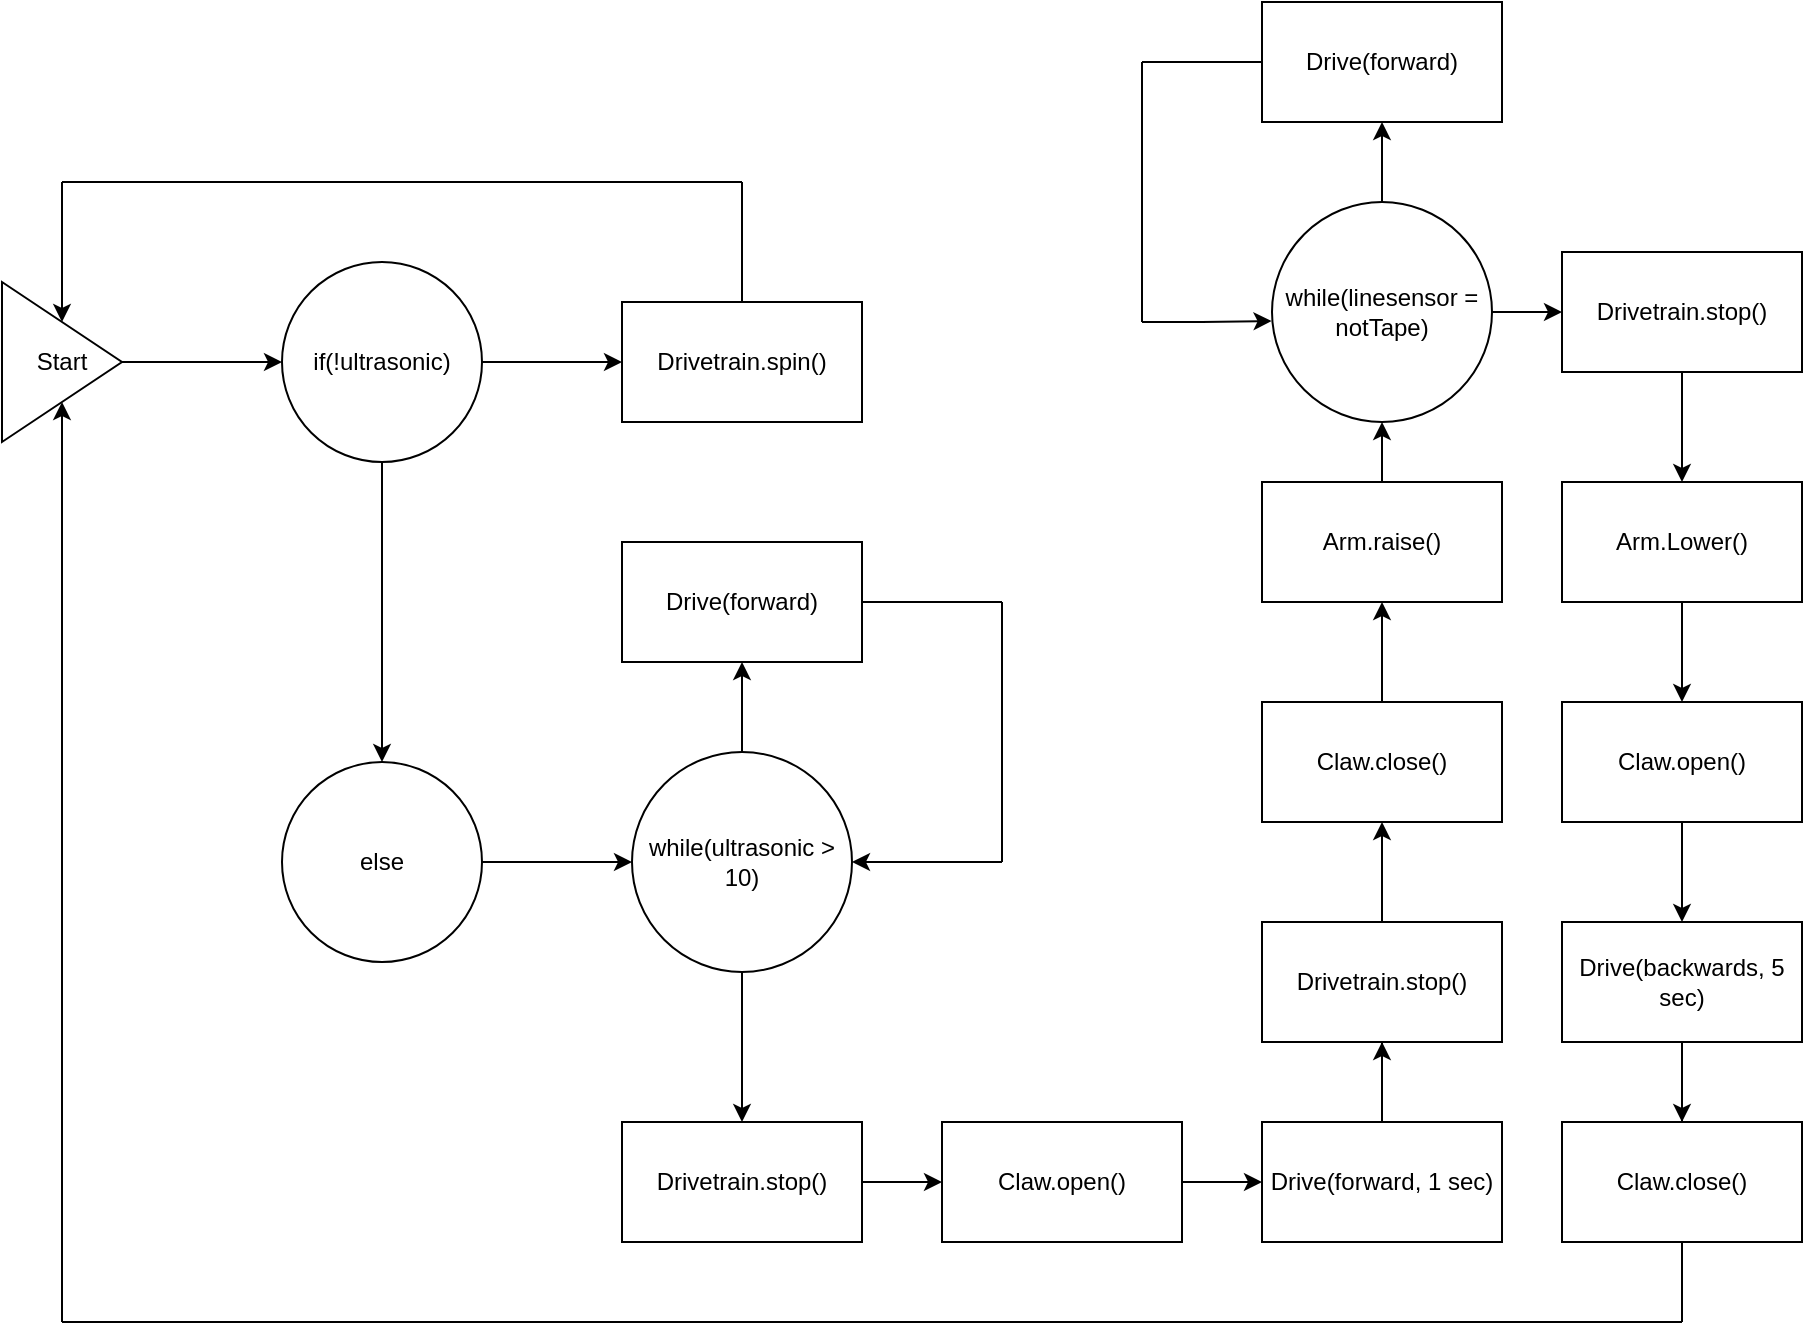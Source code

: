 <mxfile version="20.8.13" type="github">
  <diagram name="Page-1" id="lTeEJOupz2z0rTh9YfZk">
    <mxGraphModel dx="2803" dy="1325" grid="1" gridSize="10" guides="1" tooltips="1" connect="1" arrows="1" fold="1" page="0" pageScale="1" pageWidth="850" pageHeight="1100" math="0" shadow="0">
      <root>
        <mxCell id="0" />
        <mxCell id="1" parent="0" />
        <mxCell id="_SSRG653e3o-vnQIuV1o-3" value="" style="edgeStyle=orthogonalEdgeStyle;rounded=0;orthogonalLoop=1;jettySize=auto;html=1;" edge="1" parent="1" source="_SSRG653e3o-vnQIuV1o-1" target="_SSRG653e3o-vnQIuV1o-2">
          <mxGeometry relative="1" as="geometry" />
        </mxCell>
        <mxCell id="_SSRG653e3o-vnQIuV1o-1" value="Start" style="triangle;whiteSpace=wrap;html=1;" vertex="1" parent="1">
          <mxGeometry x="-30" y="400" width="60" height="80" as="geometry" />
        </mxCell>
        <mxCell id="_SSRG653e3o-vnQIuV1o-7" value="" style="edgeStyle=orthogonalEdgeStyle;rounded=0;orthogonalLoop=1;jettySize=auto;html=1;" edge="1" parent="1" source="_SSRG653e3o-vnQIuV1o-2" target="_SSRG653e3o-vnQIuV1o-6">
          <mxGeometry relative="1" as="geometry" />
        </mxCell>
        <mxCell id="_SSRG653e3o-vnQIuV1o-10" value="" style="edgeStyle=orthogonalEdgeStyle;rounded=0;orthogonalLoop=1;jettySize=auto;html=1;" edge="1" parent="1" source="_SSRG653e3o-vnQIuV1o-2" target="_SSRG653e3o-vnQIuV1o-9">
          <mxGeometry relative="1" as="geometry" />
        </mxCell>
        <mxCell id="_SSRG653e3o-vnQIuV1o-2" value="if(!ultrasonic)" style="ellipse;whiteSpace=wrap;html=1;" vertex="1" parent="1">
          <mxGeometry x="110" y="390" width="100" height="100" as="geometry" />
        </mxCell>
        <mxCell id="_SSRG653e3o-vnQIuV1o-6" value="Drivetrain.spin()" style="whiteSpace=wrap;html=1;" vertex="1" parent="1">
          <mxGeometry x="280" y="410" width="120" height="60" as="geometry" />
        </mxCell>
        <mxCell id="_SSRG653e3o-vnQIuV1o-11" value="" style="edgeStyle=orthogonalEdgeStyle;rounded=0;orthogonalLoop=1;jettySize=auto;html=1;" edge="1" parent="1" source="_SSRG653e3o-vnQIuV1o-9" target="_SSRG653e3o-vnQIuV1o-12">
          <mxGeometry relative="1" as="geometry">
            <mxPoint x="260.0" y="590" as="targetPoint" />
          </mxGeometry>
        </mxCell>
        <mxCell id="_SSRG653e3o-vnQIuV1o-9" value="else" style="ellipse;whiteSpace=wrap;html=1;" vertex="1" parent="1">
          <mxGeometry x="110" y="640" width="100" height="100" as="geometry" />
        </mxCell>
        <mxCell id="_SSRG653e3o-vnQIuV1o-17" value="" style="edgeStyle=orthogonalEdgeStyle;rounded=0;orthogonalLoop=1;jettySize=auto;html=1;" edge="1" parent="1" source="_SSRG653e3o-vnQIuV1o-12" target="_SSRG653e3o-vnQIuV1o-16">
          <mxGeometry relative="1" as="geometry" />
        </mxCell>
        <mxCell id="_SSRG653e3o-vnQIuV1o-26" value="" style="edgeStyle=orthogonalEdgeStyle;rounded=0;orthogonalLoop=1;jettySize=auto;html=1;" edge="1" parent="1" source="_SSRG653e3o-vnQIuV1o-12" target="_SSRG653e3o-vnQIuV1o-25">
          <mxGeometry relative="1" as="geometry" />
        </mxCell>
        <mxCell id="_SSRG653e3o-vnQIuV1o-12" value="while(ultrasonic &amp;gt; 10)" style="ellipse;whiteSpace=wrap;html=1;aspect=fixed;" vertex="1" parent="1">
          <mxGeometry x="285" y="635" width="110" height="110" as="geometry" />
        </mxCell>
        <mxCell id="_SSRG653e3o-vnQIuV1o-16" value="Drive(forward)" style="rounded=0;whiteSpace=wrap;html=1;" vertex="1" parent="1">
          <mxGeometry x="280" y="530" width="120" height="60" as="geometry" />
        </mxCell>
        <mxCell id="_SSRG653e3o-vnQIuV1o-22" value="" style="endArrow=none;html=1;rounded=0;exitX=1;exitY=0.5;exitDx=0;exitDy=0;" edge="1" parent="1" source="_SSRG653e3o-vnQIuV1o-16">
          <mxGeometry width="50" height="50" relative="1" as="geometry">
            <mxPoint x="425" y="575" as="sourcePoint" />
            <mxPoint x="470" y="560" as="targetPoint" />
          </mxGeometry>
        </mxCell>
        <mxCell id="_SSRG653e3o-vnQIuV1o-23" value="" style="endArrow=none;html=1;rounded=0;" edge="1" parent="1">
          <mxGeometry width="50" height="50" relative="1" as="geometry">
            <mxPoint x="470" y="560" as="sourcePoint" />
            <mxPoint x="470" y="690" as="targetPoint" />
          </mxGeometry>
        </mxCell>
        <mxCell id="_SSRG653e3o-vnQIuV1o-24" value="" style="endArrow=classic;html=1;rounded=0;" edge="1" parent="1" target="_SSRG653e3o-vnQIuV1o-12">
          <mxGeometry width="50" height="50" relative="1" as="geometry">
            <mxPoint x="470" y="690" as="sourcePoint" />
            <mxPoint x="520" y="650" as="targetPoint" />
          </mxGeometry>
        </mxCell>
        <mxCell id="_SSRG653e3o-vnQIuV1o-29" value="" style="edgeStyle=orthogonalEdgeStyle;rounded=0;orthogonalLoop=1;jettySize=auto;html=1;" edge="1" parent="1" source="_SSRG653e3o-vnQIuV1o-25" target="_SSRG653e3o-vnQIuV1o-28">
          <mxGeometry relative="1" as="geometry" />
        </mxCell>
        <mxCell id="_SSRG653e3o-vnQIuV1o-25" value="Drivetrain.stop()" style="whiteSpace=wrap;html=1;" vertex="1" parent="1">
          <mxGeometry x="280" y="820" width="120" height="60" as="geometry" />
        </mxCell>
        <mxCell id="_SSRG653e3o-vnQIuV1o-27" style="edgeStyle=orthogonalEdgeStyle;rounded=0;orthogonalLoop=1;jettySize=auto;html=1;exitX=0.5;exitY=1;exitDx=0;exitDy=0;" edge="1" parent="1" source="_SSRG653e3o-vnQIuV1o-25" target="_SSRG653e3o-vnQIuV1o-25">
          <mxGeometry relative="1" as="geometry" />
        </mxCell>
        <mxCell id="_SSRG653e3o-vnQIuV1o-31" value="" style="edgeStyle=orthogonalEdgeStyle;rounded=0;orthogonalLoop=1;jettySize=auto;html=1;" edge="1" parent="1" source="_SSRG653e3o-vnQIuV1o-28" target="_SSRG653e3o-vnQIuV1o-30">
          <mxGeometry relative="1" as="geometry" />
        </mxCell>
        <mxCell id="_SSRG653e3o-vnQIuV1o-28" value="Claw.open()" style="whiteSpace=wrap;html=1;" vertex="1" parent="1">
          <mxGeometry x="440" y="820" width="120" height="60" as="geometry" />
        </mxCell>
        <mxCell id="_SSRG653e3o-vnQIuV1o-33" value="" style="edgeStyle=orthogonalEdgeStyle;rounded=0;orthogonalLoop=1;jettySize=auto;html=1;startArrow=none;" edge="1" parent="1" source="_SSRG653e3o-vnQIuV1o-34" target="_SSRG653e3o-vnQIuV1o-32">
          <mxGeometry relative="1" as="geometry" />
        </mxCell>
        <mxCell id="_SSRG653e3o-vnQIuV1o-35" value="" style="edgeStyle=orthogonalEdgeStyle;rounded=0;orthogonalLoop=1;jettySize=auto;html=1;" edge="1" parent="1" source="_SSRG653e3o-vnQIuV1o-30" target="_SSRG653e3o-vnQIuV1o-34">
          <mxGeometry relative="1" as="geometry" />
        </mxCell>
        <mxCell id="_SSRG653e3o-vnQIuV1o-30" value="Drive(forward, 1 sec)" style="rounded=0;whiteSpace=wrap;html=1;" vertex="1" parent="1">
          <mxGeometry x="600" y="820" width="120" height="60" as="geometry" />
        </mxCell>
        <mxCell id="_SSRG653e3o-vnQIuV1o-38" value="" style="edgeStyle=orthogonalEdgeStyle;rounded=0;orthogonalLoop=1;jettySize=auto;html=1;" edge="1" parent="1" source="_SSRG653e3o-vnQIuV1o-32" target="_SSRG653e3o-vnQIuV1o-37">
          <mxGeometry relative="1" as="geometry" />
        </mxCell>
        <mxCell id="_SSRG653e3o-vnQIuV1o-32" value="Claw.close()" style="whiteSpace=wrap;html=1;" vertex="1" parent="1">
          <mxGeometry x="600" y="610" width="120" height="60" as="geometry" />
        </mxCell>
        <mxCell id="_SSRG653e3o-vnQIuV1o-36" value="" style="edgeStyle=orthogonalEdgeStyle;rounded=0;orthogonalLoop=1;jettySize=auto;html=1;endArrow=none;" edge="1" parent="1" source="_SSRG653e3o-vnQIuV1o-30" target="_SSRG653e3o-vnQIuV1o-34">
          <mxGeometry relative="1" as="geometry">
            <mxPoint x="660.0" y="820" as="sourcePoint" />
            <mxPoint x="680.0" y="670" as="targetPoint" />
          </mxGeometry>
        </mxCell>
        <mxCell id="_SSRG653e3o-vnQIuV1o-34" value="Drivetrain.stop()" style="whiteSpace=wrap;html=1;" vertex="1" parent="1">
          <mxGeometry x="600" y="720" width="120" height="60" as="geometry" />
        </mxCell>
        <mxCell id="_SSRG653e3o-vnQIuV1o-40" value="" style="edgeStyle=orthogonalEdgeStyle;rounded=0;orthogonalLoop=1;jettySize=auto;html=1;" edge="1" parent="1" source="_SSRG653e3o-vnQIuV1o-37" target="_SSRG653e3o-vnQIuV1o-39">
          <mxGeometry relative="1" as="geometry" />
        </mxCell>
        <mxCell id="_SSRG653e3o-vnQIuV1o-37" value="Arm.raise()" style="whiteSpace=wrap;html=1;" vertex="1" parent="1">
          <mxGeometry x="600" y="500" width="120" height="60" as="geometry" />
        </mxCell>
        <mxCell id="_SSRG653e3o-vnQIuV1o-42" value="" style="edgeStyle=orthogonalEdgeStyle;rounded=0;orthogonalLoop=1;jettySize=auto;html=1;" edge="1" parent="1" source="_SSRG653e3o-vnQIuV1o-39" target="_SSRG653e3o-vnQIuV1o-41">
          <mxGeometry relative="1" as="geometry" />
        </mxCell>
        <mxCell id="_SSRG653e3o-vnQIuV1o-50" value="" style="edgeStyle=orthogonalEdgeStyle;rounded=0;orthogonalLoop=1;jettySize=auto;html=1;" edge="1" parent="1" source="_SSRG653e3o-vnQIuV1o-39" target="_SSRG653e3o-vnQIuV1o-49">
          <mxGeometry relative="1" as="geometry" />
        </mxCell>
        <mxCell id="_SSRG653e3o-vnQIuV1o-39" value="while(linesensor = notTape)" style="ellipse;whiteSpace=wrap;html=1;aspect=fixed;" vertex="1" parent="1">
          <mxGeometry x="605" y="360" width="110" height="110" as="geometry" />
        </mxCell>
        <mxCell id="_SSRG653e3o-vnQIuV1o-41" value="Drive(forward)" style="rounded=0;whiteSpace=wrap;html=1;" vertex="1" parent="1">
          <mxGeometry x="600" y="260" width="120" height="60" as="geometry" />
        </mxCell>
        <mxCell id="_SSRG653e3o-vnQIuV1o-43" value="" style="endArrow=none;html=1;rounded=0;entryX=0;entryY=0.5;entryDx=0;entryDy=0;" edge="1" parent="1" target="_SSRG653e3o-vnQIuV1o-41">
          <mxGeometry width="50" height="50" relative="1" as="geometry">
            <mxPoint x="540" y="290" as="sourcePoint" />
            <mxPoint x="750" y="300" as="targetPoint" />
          </mxGeometry>
        </mxCell>
        <mxCell id="_SSRG653e3o-vnQIuV1o-44" value="" style="endArrow=none;html=1;rounded=0;" edge="1" parent="1">
          <mxGeometry width="50" height="50" relative="1" as="geometry">
            <mxPoint x="540" y="420" as="sourcePoint" />
            <mxPoint x="540" y="290" as="targetPoint" />
          </mxGeometry>
        </mxCell>
        <mxCell id="_SSRG653e3o-vnQIuV1o-48" value="" style="endArrow=classic;html=1;rounded=0;entryX=-0.002;entryY=0.541;entryDx=0;entryDy=0;entryPerimeter=0;" edge="1" parent="1" target="_SSRG653e3o-vnQIuV1o-39">
          <mxGeometry width="50" height="50" relative="1" as="geometry">
            <mxPoint x="540" y="420" as="sourcePoint" />
            <mxPoint x="770" y="280" as="targetPoint" />
            <Array as="points">
              <mxPoint x="570" y="420" />
            </Array>
          </mxGeometry>
        </mxCell>
        <mxCell id="_SSRG653e3o-vnQIuV1o-52" value="" style="edgeStyle=orthogonalEdgeStyle;rounded=0;orthogonalLoop=1;jettySize=auto;html=1;" edge="1" parent="1" source="_SSRG653e3o-vnQIuV1o-49" target="_SSRG653e3o-vnQIuV1o-51">
          <mxGeometry relative="1" as="geometry" />
        </mxCell>
        <mxCell id="_SSRG653e3o-vnQIuV1o-49" value="Drivetrain.stop()" style="whiteSpace=wrap;html=1;" vertex="1" parent="1">
          <mxGeometry x="750" y="385" width="120" height="60" as="geometry" />
        </mxCell>
        <mxCell id="_SSRG653e3o-vnQIuV1o-54" value="" style="edgeStyle=orthogonalEdgeStyle;rounded=0;orthogonalLoop=1;jettySize=auto;html=1;" edge="1" parent="1" source="_SSRG653e3o-vnQIuV1o-51" target="_SSRG653e3o-vnQIuV1o-53">
          <mxGeometry relative="1" as="geometry" />
        </mxCell>
        <mxCell id="_SSRG653e3o-vnQIuV1o-51" value="Arm.Lower()" style="whiteSpace=wrap;html=1;" vertex="1" parent="1">
          <mxGeometry x="750" y="500" width="120" height="60" as="geometry" />
        </mxCell>
        <mxCell id="_SSRG653e3o-vnQIuV1o-56" value="" style="edgeStyle=orthogonalEdgeStyle;rounded=0;orthogonalLoop=1;jettySize=auto;html=1;" edge="1" parent="1" source="_SSRG653e3o-vnQIuV1o-53" target="_SSRG653e3o-vnQIuV1o-55">
          <mxGeometry relative="1" as="geometry" />
        </mxCell>
        <mxCell id="_SSRG653e3o-vnQIuV1o-53" value="Claw.open()" style="whiteSpace=wrap;html=1;" vertex="1" parent="1">
          <mxGeometry x="750" y="610" width="120" height="60" as="geometry" />
        </mxCell>
        <mxCell id="_SSRG653e3o-vnQIuV1o-67" style="edgeStyle=orthogonalEdgeStyle;rounded=0;orthogonalLoop=1;jettySize=auto;html=1;entryX=0.5;entryY=0;entryDx=0;entryDy=0;" edge="1" parent="1" source="_SSRG653e3o-vnQIuV1o-55" target="_SSRG653e3o-vnQIuV1o-66">
          <mxGeometry relative="1" as="geometry" />
        </mxCell>
        <mxCell id="_SSRG653e3o-vnQIuV1o-55" value="Drive(backwards, 5 sec)" style="whiteSpace=wrap;html=1;" vertex="1" parent="1">
          <mxGeometry x="750" y="720" width="120" height="60" as="geometry" />
        </mxCell>
        <mxCell id="_SSRG653e3o-vnQIuV1o-58" value="" style="endArrow=none;html=1;rounded=0;entryX=0.5;entryY=0;entryDx=0;entryDy=0;" edge="1" parent="1" target="_SSRG653e3o-vnQIuV1o-6">
          <mxGeometry width="50" height="50" relative="1" as="geometry">
            <mxPoint x="340" y="350" as="sourcePoint" />
            <mxPoint x="520" y="550" as="targetPoint" />
          </mxGeometry>
        </mxCell>
        <mxCell id="_SSRG653e3o-vnQIuV1o-60" value="" style="endArrow=none;html=1;rounded=0;" edge="1" parent="1">
          <mxGeometry width="50" height="50" relative="1" as="geometry">
            <mxPoint x="340" y="350" as="sourcePoint" />
            <mxPoint y="350" as="targetPoint" />
          </mxGeometry>
        </mxCell>
        <mxCell id="_SSRG653e3o-vnQIuV1o-61" value="" style="endArrow=classic;html=1;rounded=0;entryX=0.5;entryY=0;entryDx=0;entryDy=0;" edge="1" parent="1" target="_SSRG653e3o-vnQIuV1o-1">
          <mxGeometry width="50" height="50" relative="1" as="geometry">
            <mxPoint y="350" as="sourcePoint" />
            <mxPoint x="520" y="550" as="targetPoint" />
          </mxGeometry>
        </mxCell>
        <mxCell id="_SSRG653e3o-vnQIuV1o-62" value="" style="endArrow=none;html=1;rounded=0;exitX=0.5;exitY=1;exitDx=0;exitDy=0;" edge="1" parent="1" source="_SSRG653e3o-vnQIuV1o-55">
          <mxGeometry width="50" height="50" relative="1" as="geometry">
            <mxPoint x="660" y="790" as="sourcePoint" />
            <mxPoint x="810" y="920" as="targetPoint" />
          </mxGeometry>
        </mxCell>
        <mxCell id="_SSRG653e3o-vnQIuV1o-63" value="" style="endArrow=none;html=1;rounded=0;" edge="1" parent="1">
          <mxGeometry width="50" height="50" relative="1" as="geometry">
            <mxPoint y="920" as="sourcePoint" />
            <mxPoint x="810" y="920" as="targetPoint" />
          </mxGeometry>
        </mxCell>
        <mxCell id="_SSRG653e3o-vnQIuV1o-64" value="" style="endArrow=classic;html=1;rounded=0;entryX=0.5;entryY=1;entryDx=0;entryDy=0;" edge="1" parent="1" target="_SSRG653e3o-vnQIuV1o-1">
          <mxGeometry width="50" height="50" relative="1" as="geometry">
            <mxPoint y="920" as="sourcePoint" />
            <mxPoint x="60" y="850" as="targetPoint" />
          </mxGeometry>
        </mxCell>
        <mxCell id="_SSRG653e3o-vnQIuV1o-66" value="Claw.close()" style="whiteSpace=wrap;html=1;" vertex="1" parent="1">
          <mxGeometry x="750" y="820" width="120" height="60" as="geometry" />
        </mxCell>
      </root>
    </mxGraphModel>
  </diagram>
</mxfile>
